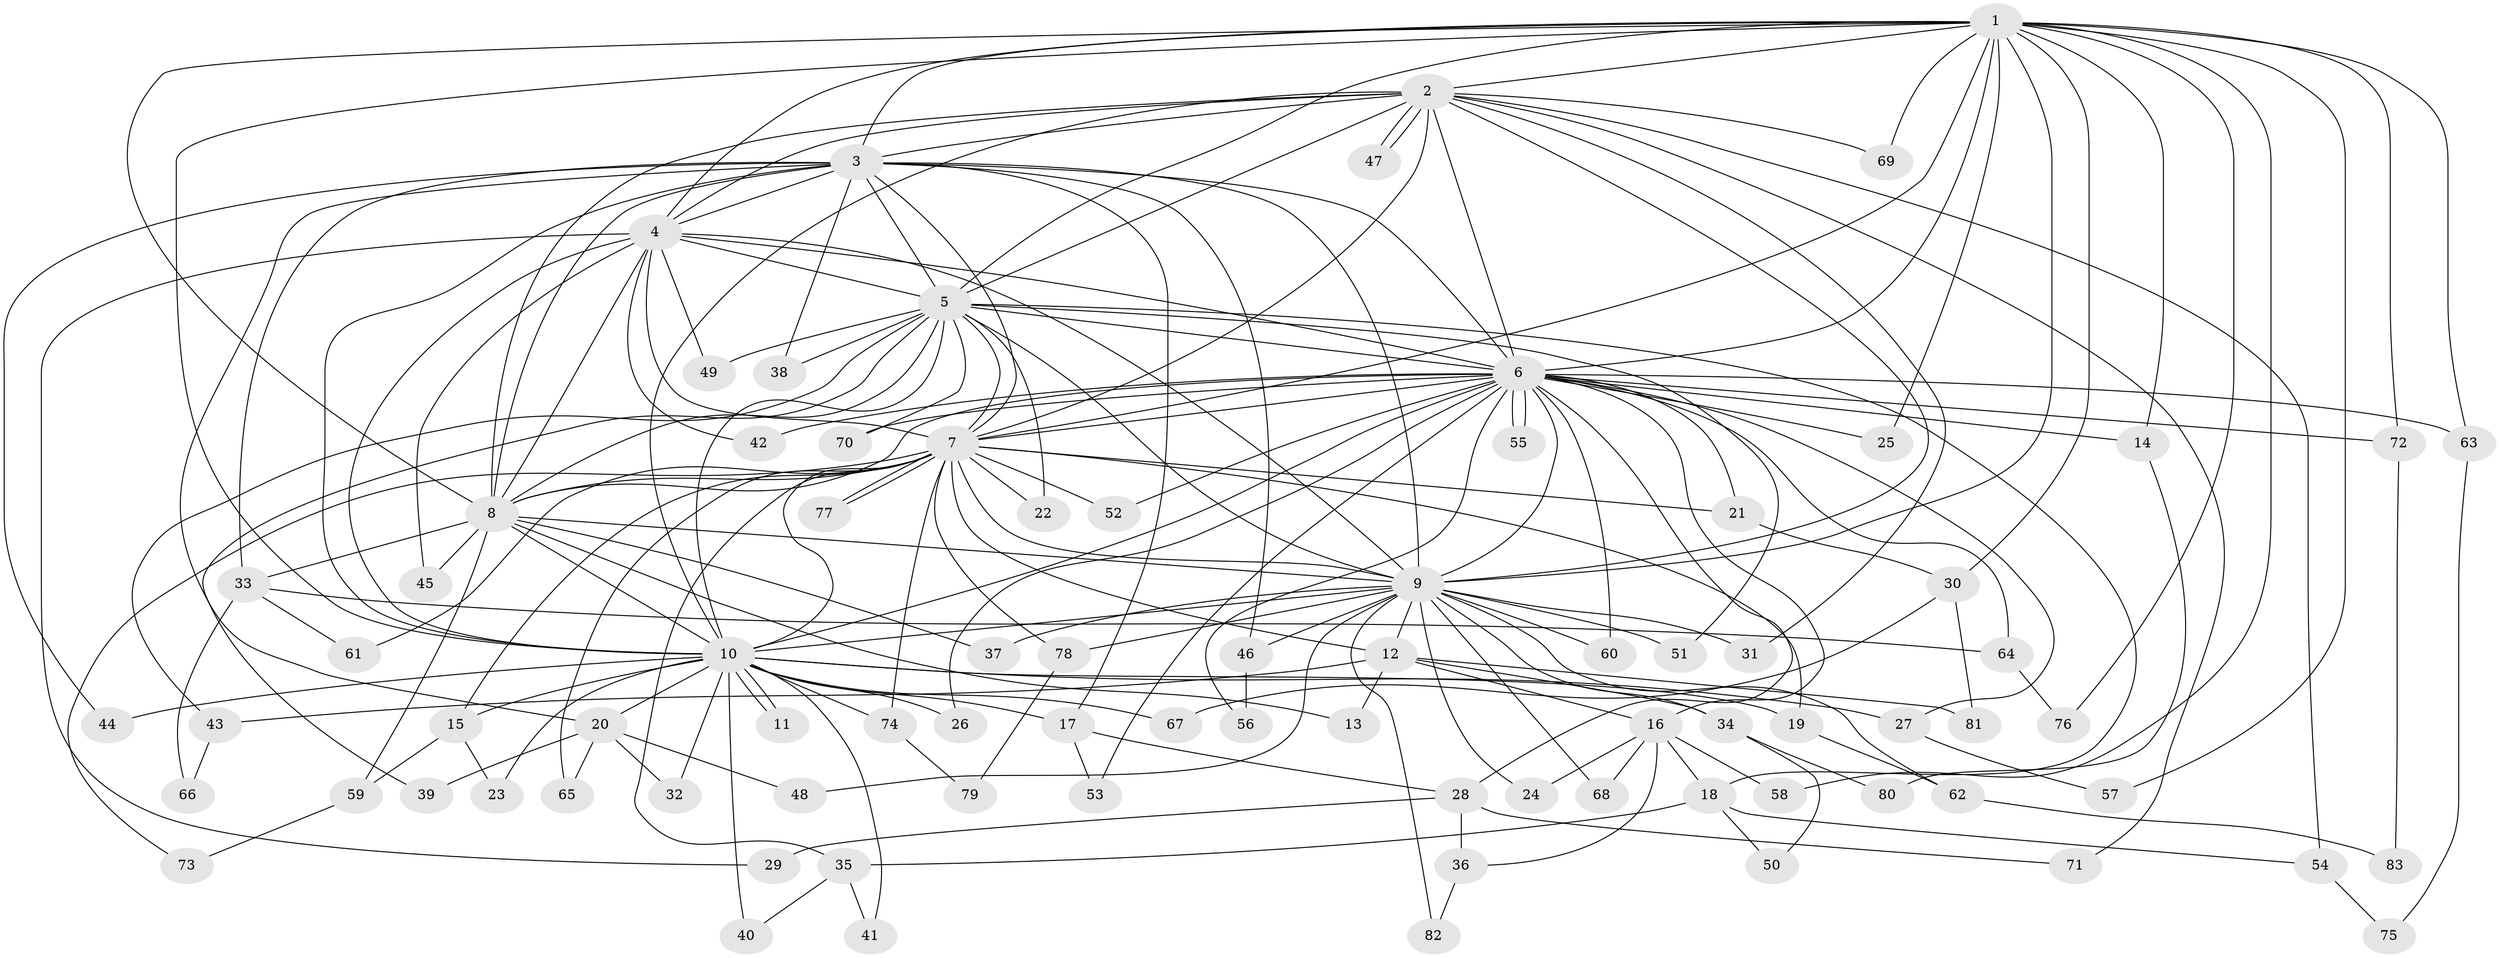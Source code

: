 // coarse degree distribution, {18: 0.016129032258064516, 17: 0.03225806451612903, 12: 0.016129032258064516, 27: 0.03225806451612903, 1: 0.016129032258064516, 7: 0.03225806451612903, 2: 0.532258064516129, 3: 0.1935483870967742, 4: 0.06451612903225806, 6: 0.016129032258064516, 5: 0.04838709677419355}
// Generated by graph-tools (version 1.1) at 2025/51/02/27/25 19:51:52]
// undirected, 83 vertices, 191 edges
graph export_dot {
graph [start="1"]
  node [color=gray90,style=filled];
  1;
  2;
  3;
  4;
  5;
  6;
  7;
  8;
  9;
  10;
  11;
  12;
  13;
  14;
  15;
  16;
  17;
  18;
  19;
  20;
  21;
  22;
  23;
  24;
  25;
  26;
  27;
  28;
  29;
  30;
  31;
  32;
  33;
  34;
  35;
  36;
  37;
  38;
  39;
  40;
  41;
  42;
  43;
  44;
  45;
  46;
  47;
  48;
  49;
  50;
  51;
  52;
  53;
  54;
  55;
  56;
  57;
  58;
  59;
  60;
  61;
  62;
  63;
  64;
  65;
  66;
  67;
  68;
  69;
  70;
  71;
  72;
  73;
  74;
  75;
  76;
  77;
  78;
  79;
  80;
  81;
  82;
  83;
  1 -- 2;
  1 -- 3;
  1 -- 4;
  1 -- 5;
  1 -- 6;
  1 -- 7;
  1 -- 8;
  1 -- 9;
  1 -- 10;
  1 -- 14;
  1 -- 25;
  1 -- 30;
  1 -- 57;
  1 -- 58;
  1 -- 63;
  1 -- 69;
  1 -- 72;
  1 -- 76;
  2 -- 3;
  2 -- 4;
  2 -- 5;
  2 -- 6;
  2 -- 7;
  2 -- 8;
  2 -- 9;
  2 -- 10;
  2 -- 31;
  2 -- 47;
  2 -- 47;
  2 -- 54;
  2 -- 69;
  2 -- 71;
  3 -- 4;
  3 -- 5;
  3 -- 6;
  3 -- 7;
  3 -- 8;
  3 -- 9;
  3 -- 10;
  3 -- 17;
  3 -- 20;
  3 -- 33;
  3 -- 38;
  3 -- 44;
  3 -- 46;
  4 -- 5;
  4 -- 6;
  4 -- 7;
  4 -- 8;
  4 -- 9;
  4 -- 10;
  4 -- 29;
  4 -- 42;
  4 -- 45;
  4 -- 49;
  5 -- 6;
  5 -- 7;
  5 -- 8;
  5 -- 9;
  5 -- 10;
  5 -- 18;
  5 -- 22;
  5 -- 38;
  5 -- 39;
  5 -- 43;
  5 -- 49;
  5 -- 51;
  5 -- 70;
  6 -- 7;
  6 -- 8;
  6 -- 9;
  6 -- 10;
  6 -- 14;
  6 -- 16;
  6 -- 21;
  6 -- 25;
  6 -- 26;
  6 -- 27;
  6 -- 28;
  6 -- 42;
  6 -- 52;
  6 -- 53;
  6 -- 55;
  6 -- 55;
  6 -- 56;
  6 -- 60;
  6 -- 63;
  6 -- 64;
  6 -- 70;
  6 -- 72;
  7 -- 8;
  7 -- 9;
  7 -- 10;
  7 -- 12;
  7 -- 15;
  7 -- 19;
  7 -- 21;
  7 -- 22;
  7 -- 35;
  7 -- 52;
  7 -- 61;
  7 -- 65;
  7 -- 73;
  7 -- 74;
  7 -- 77;
  7 -- 77;
  7 -- 78;
  8 -- 9;
  8 -- 10;
  8 -- 13;
  8 -- 33;
  8 -- 37;
  8 -- 45;
  8 -- 59;
  9 -- 10;
  9 -- 12;
  9 -- 24;
  9 -- 31;
  9 -- 34;
  9 -- 37;
  9 -- 46;
  9 -- 48;
  9 -- 51;
  9 -- 60;
  9 -- 62;
  9 -- 68;
  9 -- 78;
  9 -- 82;
  10 -- 11;
  10 -- 11;
  10 -- 15;
  10 -- 17;
  10 -- 19;
  10 -- 20;
  10 -- 23;
  10 -- 26;
  10 -- 27;
  10 -- 32;
  10 -- 40;
  10 -- 41;
  10 -- 44;
  10 -- 67;
  10 -- 74;
  12 -- 13;
  12 -- 16;
  12 -- 34;
  12 -- 43;
  12 -- 81;
  14 -- 80;
  15 -- 23;
  15 -- 59;
  16 -- 18;
  16 -- 24;
  16 -- 36;
  16 -- 58;
  16 -- 68;
  17 -- 28;
  17 -- 53;
  18 -- 35;
  18 -- 50;
  18 -- 54;
  19 -- 62;
  20 -- 32;
  20 -- 39;
  20 -- 48;
  20 -- 65;
  21 -- 30;
  27 -- 57;
  28 -- 29;
  28 -- 36;
  28 -- 71;
  30 -- 67;
  30 -- 81;
  33 -- 61;
  33 -- 64;
  33 -- 66;
  34 -- 50;
  34 -- 80;
  35 -- 40;
  35 -- 41;
  36 -- 82;
  43 -- 66;
  46 -- 56;
  54 -- 75;
  59 -- 73;
  62 -- 83;
  63 -- 75;
  64 -- 76;
  72 -- 83;
  74 -- 79;
  78 -- 79;
}
